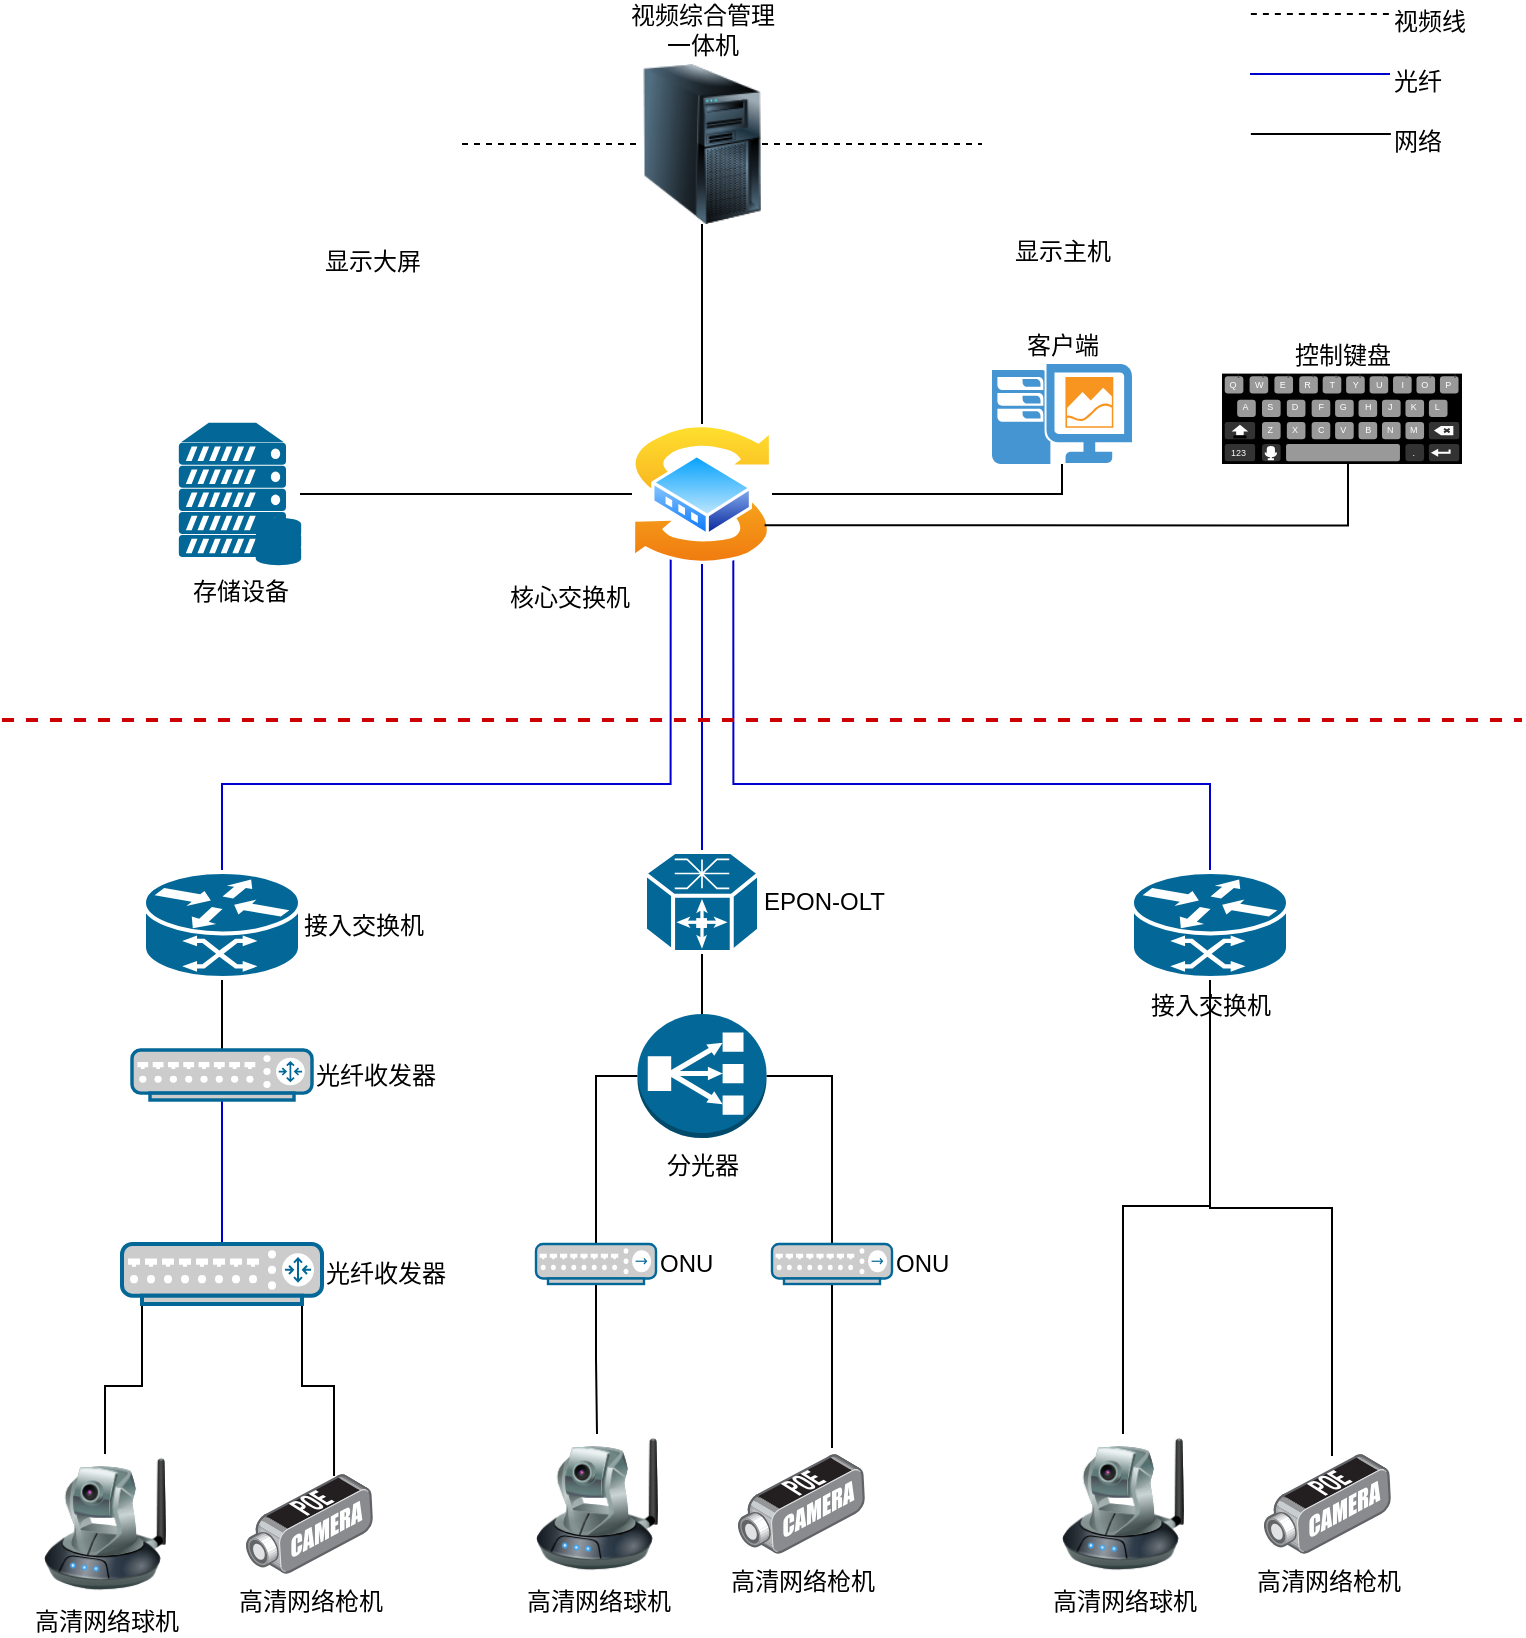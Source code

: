 <mxfile version="13.7.3" type="github">
  <diagram id="QtlFZtuZ75RsEieZNCx8" name="Page-1">
    <mxGraphModel dx="1422" dy="793" grid="1" gridSize="10" guides="1" tooltips="1" connect="1" arrows="1" fold="1" page="1" pageScale="1" pageWidth="827" pageHeight="1169" math="0" shadow="0">
      <root>
        <mxCell id="0" />
        <mxCell id="1" parent="0" />
        <mxCell id="gW5dnQzHqJu3XxxtMDpP-45" style="edgeStyle=orthogonalEdgeStyle;rounded=0;orthogonalLoop=1;jettySize=auto;html=1;entryX=0;entryY=0.5;entryDx=0;entryDy=0;endArrow=none;endFill=0;dashed=1;" edge="1" parent="1" source="gW5dnQzHqJu3XxxtMDpP-4" target="gW5dnQzHqJu3XxxtMDpP-7">
          <mxGeometry relative="1" as="geometry" />
        </mxCell>
        <mxCell id="gW5dnQzHqJu3XxxtMDpP-4" value="显示大屏" style="shape=image;html=1;verticalAlign=top;verticalLabelPosition=bottom;labelBackgroundColor=#ffffff;imageAspect=0;aspect=fixed;image=https://cdn2.iconfinder.com/data/icons/whcompare-servers-web-hosting/50/website-builder-128.png" vertex="1" parent="1">
          <mxGeometry x="180" y="55" width="90" height="90" as="geometry" />
        </mxCell>
        <mxCell id="gW5dnQzHqJu3XxxtMDpP-5" value="显示主机" style="shape=image;html=1;verticalAlign=top;verticalLabelPosition=bottom;labelBackgroundColor=#ffffff;imageAspect=0;aspect=fixed;image=https://cdn4.iconfinder.com/data/icons/desktop-app-free/32/Desktop_Desktop_App_PC_Monitor_CPU-128.png" vertex="1" parent="1">
          <mxGeometry x="530" y="60" width="80" height="80" as="geometry" />
        </mxCell>
        <mxCell id="gW5dnQzHqJu3XxxtMDpP-46" style="edgeStyle=orthogonalEdgeStyle;rounded=0;orthogonalLoop=1;jettySize=auto;html=1;entryX=0;entryY=0.5;entryDx=0;entryDy=0;dashed=1;endArrow=none;endFill=0;" edge="1" parent="1" source="gW5dnQzHqJu3XxxtMDpP-7" target="gW5dnQzHqJu3XxxtMDpP-5">
          <mxGeometry relative="1" as="geometry" />
        </mxCell>
        <mxCell id="gW5dnQzHqJu3XxxtMDpP-47" style="edgeStyle=orthogonalEdgeStyle;rounded=0;orthogonalLoop=1;jettySize=auto;html=1;entryX=0.5;entryY=0;entryDx=0;entryDy=0;endArrow=none;endFill=0;" edge="1" parent="1" source="gW5dnQzHqJu3XxxtMDpP-7" target="gW5dnQzHqJu3XxxtMDpP-9">
          <mxGeometry relative="1" as="geometry" />
        </mxCell>
        <mxCell id="gW5dnQzHqJu3XxxtMDpP-7" value="视频综合管理&lt;br&gt;一体机" style="image;html=1;image=img/lib/clip_art/computers/Server_Tower_128x128.png;verticalAlign=bottom;labelPosition=center;verticalLabelPosition=top;align=center;" vertex="1" parent="1">
          <mxGeometry x="360" y="60" width="60" height="80" as="geometry" />
        </mxCell>
        <mxCell id="gW5dnQzHqJu3XxxtMDpP-52" style="edgeStyle=orthogonalEdgeStyle;rounded=0;orthogonalLoop=1;jettySize=auto;html=1;entryX=0.5;entryY=0;entryDx=0;entryDy=0;entryPerimeter=0;endArrow=none;endFill=0;strokeColor=#0000CC;" edge="1" parent="1" source="gW5dnQzHqJu3XxxtMDpP-9" target="gW5dnQzHqJu3XxxtMDpP-22">
          <mxGeometry relative="1" as="geometry" />
        </mxCell>
        <mxCell id="gW5dnQzHqJu3XxxtMDpP-53" style="edgeStyle=orthogonalEdgeStyle;rounded=0;orthogonalLoop=1;jettySize=auto;html=1;entryX=0.5;entryY=0;entryDx=0;entryDy=0;entryPerimeter=0;endArrow=none;endFill=0;exitX=0.25;exitY=1;exitDx=0;exitDy=0;strokeColor=#0000CC;" edge="1" parent="1" source="gW5dnQzHqJu3XxxtMDpP-9" target="gW5dnQzHqJu3XxxtMDpP-26">
          <mxGeometry relative="1" as="geometry">
            <Array as="points">
              <mxPoint x="375" y="420" />
              <mxPoint x="150" y="420" />
            </Array>
          </mxGeometry>
        </mxCell>
        <mxCell id="gW5dnQzHqJu3XxxtMDpP-54" style="edgeStyle=orthogonalEdgeStyle;rounded=0;orthogonalLoop=1;jettySize=auto;html=1;entryX=0.5;entryY=0;entryDx=0;entryDy=0;entryPerimeter=0;endArrow=none;endFill=0;exitX=0.75;exitY=1;exitDx=0;exitDy=0;strokeColor=#0000CC;" edge="1" parent="1" source="gW5dnQzHqJu3XxxtMDpP-9" target="gW5dnQzHqJu3XxxtMDpP-27">
          <mxGeometry relative="1" as="geometry">
            <Array as="points">
              <mxPoint x="405" y="420" />
              <mxPoint x="644" y="420" />
            </Array>
          </mxGeometry>
        </mxCell>
        <mxCell id="gW5dnQzHqJu3XxxtMDpP-9" value="核心交换机" style="aspect=fixed;perimeter=ellipsePerimeter;html=1;align=right;shadow=0;dashed=0;spacingTop=3;image;image=img/lib/active_directory/switch.svg;labelPosition=left;verticalLabelPosition=bottom;verticalAlign=top;" vertex="1" parent="1">
          <mxGeometry x="355" y="240" width="70" height="70" as="geometry" />
        </mxCell>
        <mxCell id="gW5dnQzHqJu3XxxtMDpP-48" style="edgeStyle=orthogonalEdgeStyle;rounded=0;orthogonalLoop=1;jettySize=auto;html=1;endArrow=none;endFill=0;" edge="1" parent="1" source="gW5dnQzHqJu3XxxtMDpP-13">
          <mxGeometry relative="1" as="geometry">
            <mxPoint x="425" y="275" as="targetPoint" />
            <Array as="points">
              <mxPoint x="570" y="275" />
            </Array>
          </mxGeometry>
        </mxCell>
        <mxCell id="gW5dnQzHqJu3XxxtMDpP-13" value="客户端" style="shadow=0;dashed=0;html=1;strokeColor=none;fillColor=#4495D1;labelPosition=center;verticalLabelPosition=top;verticalAlign=bottom;align=center;outlineConnect=0;shape=mxgraph.veeam.one_client;" vertex="1" parent="1">
          <mxGeometry x="535" y="210" width="70" height="50" as="geometry" />
        </mxCell>
        <mxCell id="gW5dnQzHqJu3XxxtMDpP-49" style="edgeStyle=orthogonalEdgeStyle;rounded=0;orthogonalLoop=1;jettySize=auto;html=1;entryX=1;entryY=0.75;entryDx=0;entryDy=0;endArrow=none;endFill=0;exitX=0.525;exitY=1;exitDx=0;exitDy=0;exitPerimeter=0;" edge="1" parent="1" source="gW5dnQzHqJu3XxxtMDpP-14" target="gW5dnQzHqJu3XxxtMDpP-9">
          <mxGeometry relative="1" as="geometry" />
        </mxCell>
        <mxCell id="gW5dnQzHqJu3XxxtMDpP-14" value="控制键盘" style="verticalLabelPosition=top;verticalAlign=bottom;html=1;shadow=0;dashed=0;strokeWidth=1;shape=mxgraph.android.keyboard;labelPosition=center;align=center;" vertex="1" parent="1">
          <mxGeometry x="650" y="214.8" width="120" height="45.2" as="geometry" />
        </mxCell>
        <mxCell id="gW5dnQzHqJu3XxxtMDpP-51" style="edgeStyle=orthogonalEdgeStyle;rounded=0;orthogonalLoop=1;jettySize=auto;html=1;entryX=0;entryY=0.5;entryDx=0;entryDy=0;endArrow=none;endFill=0;" edge="1" parent="1" source="gW5dnQzHqJu3XxxtMDpP-18" target="gW5dnQzHqJu3XxxtMDpP-9">
          <mxGeometry relative="1" as="geometry" />
        </mxCell>
        <mxCell id="gW5dnQzHqJu3XxxtMDpP-18" value="存储设备" style="verticalAlign=top;verticalLabelPosition=bottom;labelPosition=center;align=center;html=1;outlineConnect=0;gradientDirection=north;strokeWidth=2;shape=mxgraph.networks.server_storage;strokeColor=#036897;fillColor=#036897;" vertex="1" parent="1">
          <mxGeometry x="129" y="240" width="60" height="70" as="geometry" />
        </mxCell>
        <mxCell id="gW5dnQzHqJu3XxxtMDpP-58" style="edgeStyle=orthogonalEdgeStyle;rounded=0;orthogonalLoop=1;jettySize=auto;html=1;entryX=0.5;entryY=0;entryDx=0;entryDy=0;entryPerimeter=0;endArrow=none;endFill=0;fontColor=#000000;" edge="1" parent="1" source="gW5dnQzHqJu3XxxtMDpP-22" target="gW5dnQzHqJu3XxxtMDpP-35">
          <mxGeometry relative="1" as="geometry" />
        </mxCell>
        <mxCell id="gW5dnQzHqJu3XxxtMDpP-22" value="EPON-OLT" style="shape=mxgraph.cisco.routers.optical_services_router;html=1;pointerEvents=1;dashed=0;strokeColor=#ffffff;strokeWidth=2;verticalLabelPosition=middle;verticalAlign=middle;align=left;outlineConnect=0;fillColor=#036897;labelPosition=right;" vertex="1" parent="1">
          <mxGeometry x="361.5" y="454" width="57" height="50" as="geometry" />
        </mxCell>
        <mxCell id="gW5dnQzHqJu3XxxtMDpP-55" style="edgeStyle=orthogonalEdgeStyle;rounded=0;orthogonalLoop=1;jettySize=auto;html=1;entryX=0.5;entryY=0;entryDx=0;entryDy=0;entryPerimeter=0;endArrow=none;endFill=0;fontColor=#000000;" edge="1" parent="1" source="gW5dnQzHqJu3XxxtMDpP-26" target="gW5dnQzHqJu3XxxtMDpP-28">
          <mxGeometry relative="1" as="geometry" />
        </mxCell>
        <mxCell id="gW5dnQzHqJu3XxxtMDpP-26" value="接入交换机" style="shape=mxgraph.cisco.routers.atm_router;html=1;pointerEvents=1;dashed=0;strokeColor=#ffffff;strokeWidth=2;verticalLabelPosition=middle;verticalAlign=middle;align=left;outlineConnect=0;fillColor=#036897;labelPosition=right;" vertex="1" parent="1">
          <mxGeometry x="111" y="464" width="78" height="53" as="geometry" />
        </mxCell>
        <mxCell id="gW5dnQzHqJu3XxxtMDpP-66" style="edgeStyle=orthogonalEdgeStyle;rounded=0;orthogonalLoop=1;jettySize=auto;html=1;entryX=0.5;entryY=0;entryDx=0;entryDy=0;endArrow=none;endFill=0;fontColor=#000000;" edge="1" parent="1" source="gW5dnQzHqJu3XxxtMDpP-27" target="gW5dnQzHqJu3XxxtMDpP-43">
          <mxGeometry relative="1" as="geometry" />
        </mxCell>
        <mxCell id="gW5dnQzHqJu3XxxtMDpP-67" style="edgeStyle=orthogonalEdgeStyle;rounded=0;orthogonalLoop=1;jettySize=auto;html=1;entryX=0.536;entryY=0.02;entryDx=0;entryDy=0;entryPerimeter=0;endArrow=none;endFill=0;fontColor=#000000;" edge="1" parent="1" source="gW5dnQzHqJu3XxxtMDpP-27" target="gW5dnQzHqJu3XxxtMDpP-44">
          <mxGeometry relative="1" as="geometry">
            <Array as="points">
              <mxPoint x="644" y="632" />
              <mxPoint x="705" y="632" />
            </Array>
          </mxGeometry>
        </mxCell>
        <mxCell id="gW5dnQzHqJu3XxxtMDpP-27" value="接入交换机" style="shape=mxgraph.cisco.routers.atm_router;html=1;pointerEvents=1;dashed=0;fillColor=#036897;strokeColor=#ffffff;strokeWidth=2;verticalLabelPosition=bottom;verticalAlign=top;align=center;outlineConnect=0;" vertex="1" parent="1">
          <mxGeometry x="605" y="464" width="78" height="53" as="geometry" />
        </mxCell>
        <mxCell id="gW5dnQzHqJu3XxxtMDpP-56" style="edgeStyle=orthogonalEdgeStyle;rounded=0;orthogonalLoop=1;jettySize=auto;html=1;entryX=0.5;entryY=0;entryDx=0;entryDy=0;entryPerimeter=0;endArrow=none;endFill=0;fontColor=#000000;strokeColor=#0000CC;" edge="1" parent="1" source="gW5dnQzHqJu3XxxtMDpP-28" target="gW5dnQzHqJu3XxxtMDpP-29">
          <mxGeometry relative="1" as="geometry" />
        </mxCell>
        <mxCell id="gW5dnQzHqJu3XxxtMDpP-28" value="光纤收发器" style="verticalAlign=middle;verticalLabelPosition=middle;labelPosition=right;align=left;html=1;outlineConnect=0;fillColor=#CCCCCC;gradientColor=none;gradientDirection=north;strokeWidth=2;shape=mxgraph.networks.router;strokeColor=#036897;" vertex="1" parent="1">
          <mxGeometry x="105" y="553" width="90" height="25" as="geometry" />
        </mxCell>
        <mxCell id="gW5dnQzHqJu3XxxtMDpP-61" style="edgeStyle=orthogonalEdgeStyle;rounded=0;orthogonalLoop=1;jettySize=auto;html=1;entryX=0.5;entryY=0;entryDx=0;entryDy=0;endArrow=none;endFill=0;fontColor=#000000;exitX=0.1;exitY=1;exitDx=0;exitDy=0;exitPerimeter=0;" edge="1" parent="1" source="gW5dnQzHqJu3XxxtMDpP-29" target="gW5dnQzHqJu3XxxtMDpP-31">
          <mxGeometry relative="1" as="geometry">
            <Array as="points">
              <mxPoint x="110" y="721" />
              <mxPoint x="92" y="721" />
            </Array>
          </mxGeometry>
        </mxCell>
        <mxCell id="gW5dnQzHqJu3XxxtMDpP-62" style="edgeStyle=orthogonalEdgeStyle;rounded=0;orthogonalLoop=1;jettySize=auto;html=1;endArrow=none;endFill=0;fontColor=#000000;entryX=0.694;entryY=0.02;entryDx=0;entryDy=0;entryPerimeter=0;exitX=0.9;exitY=1;exitDx=0;exitDy=0;exitPerimeter=0;" edge="1" parent="1" source="gW5dnQzHqJu3XxxtMDpP-29" target="gW5dnQzHqJu3XxxtMDpP-32">
          <mxGeometry relative="1" as="geometry">
            <mxPoint x="270" y="741" as="targetPoint" />
            <Array as="points">
              <mxPoint x="190" y="721" />
              <mxPoint x="206" y="721" />
            </Array>
          </mxGeometry>
        </mxCell>
        <mxCell id="gW5dnQzHqJu3XxxtMDpP-29" value="光纤收发器" style="verticalAlign=middle;verticalLabelPosition=middle;labelPosition=right;align=left;html=1;outlineConnect=0;fillColor=#CCCCCC;gradientColor=none;gradientDirection=north;strokeWidth=2;shape=mxgraph.networks.router;strokeColor=#036897;" vertex="1" parent="1">
          <mxGeometry x="100" y="650" width="100" height="30" as="geometry" />
        </mxCell>
        <mxCell id="gW5dnQzHqJu3XxxtMDpP-59" style="edgeStyle=orthogonalEdgeStyle;rounded=0;orthogonalLoop=1;jettySize=auto;html=1;entryX=0.5;entryY=0;entryDx=0;entryDy=0;entryPerimeter=0;endArrow=none;endFill=0;fontColor=#000000;exitX=0;exitY=0.5;exitDx=0;exitDy=0;exitPerimeter=0;" edge="1" parent="1" source="gW5dnQzHqJu3XxxtMDpP-35" target="gW5dnQzHqJu3XxxtMDpP-41">
          <mxGeometry relative="1" as="geometry" />
        </mxCell>
        <mxCell id="gW5dnQzHqJu3XxxtMDpP-60" style="edgeStyle=orthogonalEdgeStyle;rounded=0;orthogonalLoop=1;jettySize=auto;html=1;entryX=0.5;entryY=0;entryDx=0;entryDy=0;entryPerimeter=0;endArrow=none;endFill=0;fontColor=#000000;" edge="1" parent="1" source="gW5dnQzHqJu3XxxtMDpP-35" target="gW5dnQzHqJu3XxxtMDpP-36">
          <mxGeometry relative="1" as="geometry" />
        </mxCell>
        <mxCell id="gW5dnQzHqJu3XxxtMDpP-35" value="分光器" style="outlineConnect=0;dashed=0;verticalLabelPosition=bottom;verticalAlign=top;align=center;html=1;shape=mxgraph.aws3.classic_load_balancer;gradientColor=none;strokeColor=#616161;fillColor=#036897;" vertex="1" parent="1">
          <mxGeometry x="357.75" y="535" width="64.5" height="62" as="geometry" />
        </mxCell>
        <mxCell id="gW5dnQzHqJu3XxxtMDpP-65" style="edgeStyle=orthogonalEdgeStyle;rounded=0;orthogonalLoop=1;jettySize=auto;html=1;entryX=0.741;entryY=-0.06;entryDx=0;entryDy=0;entryPerimeter=0;endArrow=none;endFill=0;fontColor=#000000;" edge="1" parent="1" source="gW5dnQzHqJu3XxxtMDpP-36" target="gW5dnQzHqJu3XxxtMDpP-40">
          <mxGeometry relative="1" as="geometry" />
        </mxCell>
        <mxCell id="gW5dnQzHqJu3XxxtMDpP-36" value="ONU" style="verticalAlign=middle;verticalLabelPosition=middle;labelPosition=right;align=left;html=1;outlineConnect=0;fillColor=#CCCCCC;gradientColor=none;gradientDirection=north;strokeWidth=2;shape=mxgraph.networks.hub;strokeColor=#036897;" vertex="1" parent="1">
          <mxGeometry x="425" y="650" width="60" height="20" as="geometry" />
        </mxCell>
        <mxCell id="gW5dnQzHqJu3XxxtMDpP-37" value="" style="group" vertex="1" connectable="0" parent="1">
          <mxGeometry x="61" y="755" width="164.43" height="70" as="geometry" />
        </mxCell>
        <mxCell id="gW5dnQzHqJu3XxxtMDpP-31" value="高清网络球机" style="image;html=1;image=img/lib/clip_art/networking/Ip_Camera_128x128.png;strokeColor=#616161;gradientColor=none;" vertex="1" parent="gW5dnQzHqJu3XxxtMDpP-37">
          <mxGeometry width="61" height="70" as="geometry" />
        </mxCell>
        <mxCell id="gW5dnQzHqJu3XxxtMDpP-32" value="高清网络枪机" style="points=[];aspect=fixed;html=1;align=center;shadow=0;dashed=0;image;image=img/lib/allied_telesis/security/POE_DVS_Camera.svg;strokeColor=#616161;gradientColor=none;" vertex="1" parent="gW5dnQzHqJu3XxxtMDpP-37">
          <mxGeometry x="101" y="10" width="63.43" height="50" as="geometry" />
        </mxCell>
        <mxCell id="gW5dnQzHqJu3XxxtMDpP-38" value="" style="group" vertex="1" connectable="0" parent="1">
          <mxGeometry x="307" y="745" width="164.43" height="70" as="geometry" />
        </mxCell>
        <mxCell id="gW5dnQzHqJu3XxxtMDpP-39" value="高清网络球机" style="image;html=1;image=img/lib/clip_art/networking/Ip_Camera_128x128.png;strokeColor=#616161;gradientColor=none;" vertex="1" parent="gW5dnQzHqJu3XxxtMDpP-38">
          <mxGeometry width="61" height="70" as="geometry" />
        </mxCell>
        <mxCell id="gW5dnQzHqJu3XxxtMDpP-40" value="高清网络枪机" style="points=[];aspect=fixed;html=1;align=center;shadow=0;dashed=0;image;image=img/lib/allied_telesis/security/POE_DVS_Camera.svg;strokeColor=#616161;gradientColor=none;" vertex="1" parent="gW5dnQzHqJu3XxxtMDpP-38">
          <mxGeometry x="101" y="10" width="63.43" height="50" as="geometry" />
        </mxCell>
        <mxCell id="gW5dnQzHqJu3XxxtMDpP-64" style="edgeStyle=orthogonalEdgeStyle;rounded=0;orthogonalLoop=1;jettySize=auto;html=1;entryX=0.5;entryY=0;entryDx=0;entryDy=0;endArrow=none;endFill=0;fontColor=#000000;" edge="1" parent="1" source="gW5dnQzHqJu3XxxtMDpP-41" target="gW5dnQzHqJu3XxxtMDpP-39">
          <mxGeometry relative="1" as="geometry" />
        </mxCell>
        <mxCell id="gW5dnQzHqJu3XxxtMDpP-41" value="ONU" style="verticalAlign=middle;verticalLabelPosition=middle;labelPosition=right;align=left;html=1;outlineConnect=0;fillColor=#CCCCCC;gradientColor=none;gradientDirection=north;strokeWidth=2;shape=mxgraph.networks.hub;strokeColor=#036897;" vertex="1" parent="1">
          <mxGeometry x="307" y="650" width="60" height="20" as="geometry" />
        </mxCell>
        <mxCell id="gW5dnQzHqJu3XxxtMDpP-42" value="" style="group" vertex="1" connectable="0" parent="1">
          <mxGeometry x="570" y="745" width="164.43" height="70" as="geometry" />
        </mxCell>
        <mxCell id="gW5dnQzHqJu3XxxtMDpP-43" value="高清网络球机" style="image;html=1;image=img/lib/clip_art/networking/Ip_Camera_128x128.png;strokeColor=#616161;gradientColor=none;" vertex="1" parent="gW5dnQzHqJu3XxxtMDpP-42">
          <mxGeometry width="61" height="70" as="geometry" />
        </mxCell>
        <mxCell id="gW5dnQzHqJu3XxxtMDpP-44" value="高清网络枪机" style="points=[];aspect=fixed;html=1;align=center;shadow=0;dashed=0;image;image=img/lib/allied_telesis/security/POE_DVS_Camera.svg;strokeColor=#616161;gradientColor=none;" vertex="1" parent="gW5dnQzHqJu3XxxtMDpP-42">
          <mxGeometry x="101" y="10" width="63.43" height="50" as="geometry" />
        </mxCell>
        <mxCell id="gW5dnQzHqJu3XxxtMDpP-68" value="" style="line;strokeWidth=2;html=1;fillColor=#036897;gradientColor=none;fontColor=#000000;dashed=1;strokeColor=#CC0000;" vertex="1" parent="1">
          <mxGeometry x="40" y="383" width="760" height="10" as="geometry" />
        </mxCell>
        <mxCell id="gW5dnQzHqJu3XxxtMDpP-69" value="视频线" style="line;strokeWidth=1;html=1;dashed=1;fillColor=#036897;gradientColor=none;fontColor=#000000;labelPosition=right;verticalLabelPosition=middle;align=left;verticalAlign=middle;" vertex="1" parent="1">
          <mxGeometry x="664.43" y="30" width="70" height="10" as="geometry" />
        </mxCell>
        <mxCell id="gW5dnQzHqJu3XxxtMDpP-70" value="光纤" style="line;strokeWidth=1;html=1;fillColor=#036897;gradientColor=none;fontColor=#000000;labelPosition=right;verticalLabelPosition=middle;align=left;verticalAlign=middle;strokeColor=#0000CC;" vertex="1" parent="1">
          <mxGeometry x="664" y="60" width="70" height="10" as="geometry" />
        </mxCell>
        <mxCell id="gW5dnQzHqJu3XxxtMDpP-71" value="网络" style="line;strokeWidth=1;html=1;fillColor=#036897;gradientColor=none;fontColor=#000000;labelPosition=right;verticalLabelPosition=middle;align=left;verticalAlign=middle;" vertex="1" parent="1">
          <mxGeometry x="664.43" y="90" width="70" height="10" as="geometry" />
        </mxCell>
      </root>
    </mxGraphModel>
  </diagram>
</mxfile>
